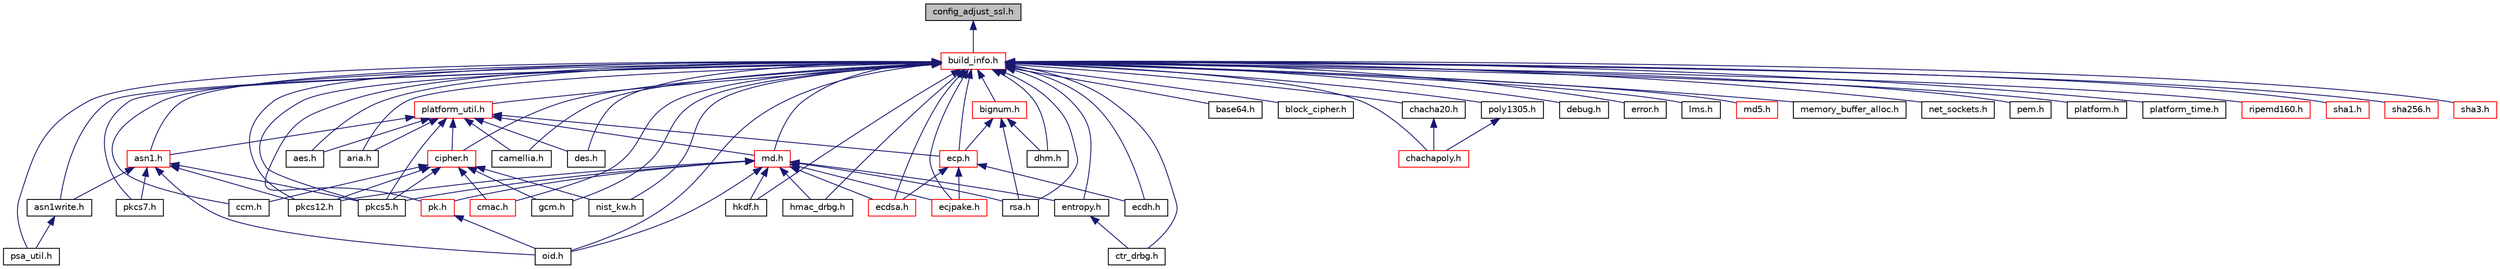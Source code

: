 digraph "config_adjust_ssl.h"
{
 // LATEX_PDF_SIZE
  edge [fontname="Helvetica",fontsize="10",labelfontname="Helvetica",labelfontsize="10"];
  node [fontname="Helvetica",fontsize="10",shape=record];
  Node1 [label="config_adjust_ssl.h",height=0.2,width=0.4,color="black", fillcolor="grey75", style="filled", fontcolor="black",tooltip="Adjust TLS configuration."];
  Node1 -> Node2 [dir="back",color="midnightblue",fontsize="10",style="solid",fontname="Helvetica"];
  Node2 [label="build_info.h",height=0.2,width=0.4,color="red", fillcolor="white", style="filled",URL="$mbedtls_2build__info_8h.html",tooltip="Build-time configuration info."];
  Node2 -> Node3 [dir="back",color="midnightblue",fontsize="10",style="solid",fontname="Helvetica"];
  Node3 [label="aes.h",height=0.2,width=0.4,color="black", fillcolor="white", style="filled",URL="$aes_8h.html",tooltip="This file contains AES definitions and functions."];
  Node2 -> Node4 [dir="back",color="midnightblue",fontsize="10",style="solid",fontname="Helvetica"];
  Node4 [label="aria.h",height=0.2,width=0.4,color="black", fillcolor="white", style="filled",URL="$aria_8h.html",tooltip="ARIA block cipher."];
  Node2 -> Node5 [dir="back",color="midnightblue",fontsize="10",style="solid",fontname="Helvetica"];
  Node5 [label="asn1.h",height=0.2,width=0.4,color="red", fillcolor="white", style="filled",URL="$asn1_8h.html",tooltip="Generic ASN.1 parsing."];
  Node5 -> Node6 [dir="back",color="midnightblue",fontsize="10",style="solid",fontname="Helvetica"];
  Node6 [label="asn1write.h",height=0.2,width=0.4,color="black", fillcolor="white", style="filled",URL="$asn1write_8h.html",tooltip="ASN.1 buffer writing functionality."];
  Node6 -> Node7 [dir="back",color="midnightblue",fontsize="10",style="solid",fontname="Helvetica"];
  Node7 [label="psa_util.h",height=0.2,width=0.4,color="black", fillcolor="white", style="filled",URL="$psa__util_8h.html",tooltip="Utility functions for the use of the PSA Crypto library."];
  Node5 -> Node8 [dir="back",color="midnightblue",fontsize="10",style="solid",fontname="Helvetica"];
  Node8 [label="oid.h",height=0.2,width=0.4,color="black", fillcolor="white", style="filled",URL="$oid_8h.html",tooltip="Object Identifier (OID) database."];
  Node5 -> Node9 [dir="back",color="midnightblue",fontsize="10",style="solid",fontname="Helvetica"];
  Node9 [label="pkcs12.h",height=0.2,width=0.4,color="black", fillcolor="white", style="filled",URL="$pkcs12_8h.html",tooltip="PKCS#12 Personal Information Exchange Syntax."];
  Node5 -> Node10 [dir="back",color="midnightblue",fontsize="10",style="solid",fontname="Helvetica"];
  Node10 [label="pkcs5.h",height=0.2,width=0.4,color="black", fillcolor="white", style="filled",URL="$pkcs5_8h.html",tooltip="PKCS#5 functions."];
  Node5 -> Node11 [dir="back",color="midnightblue",fontsize="10",style="solid",fontname="Helvetica"];
  Node11 [label="pkcs7.h",height=0.2,width=0.4,color="black", fillcolor="white", style="filled",URL="$pkcs7_8h.html",tooltip="PKCS #7 generic defines and structures https://tools.ietf.org/html/rfc2315."];
  Node2 -> Node6 [dir="back",color="midnightblue",fontsize="10",style="solid",fontname="Helvetica"];
  Node2 -> Node16 [dir="back",color="midnightblue",fontsize="10",style="solid",fontname="Helvetica"];
  Node16 [label="base64.h",height=0.2,width=0.4,color="black", fillcolor="white", style="filled",URL="$base64_8h.html",tooltip="RFC 1521 base64 encoding/decoding."];
  Node2 -> Node17 [dir="back",color="midnightblue",fontsize="10",style="solid",fontname="Helvetica"];
  Node17 [label="bignum.h",height=0.2,width=0.4,color="red", fillcolor="white", style="filled",URL="$bignum_8h.html",tooltip="Multi-precision integer library."];
  Node17 -> Node18 [dir="back",color="midnightblue",fontsize="10",style="solid",fontname="Helvetica"];
  Node18 [label="dhm.h",height=0.2,width=0.4,color="black", fillcolor="white", style="filled",URL="$dhm_8h.html",tooltip="This file contains Diffie-Hellman-Merkle (DHM) key exchange definitions and functions."];
  Node17 -> Node19 [dir="back",color="midnightblue",fontsize="10",style="solid",fontname="Helvetica"];
  Node19 [label="ecp.h",height=0.2,width=0.4,color="red", fillcolor="white", style="filled",URL="$ecp_8h.html",tooltip="This file provides an API for Elliptic Curves over GF(P) (ECP)."];
  Node19 -> Node20 [dir="back",color="midnightblue",fontsize="10",style="solid",fontname="Helvetica"];
  Node20 [label="ecdh.h",height=0.2,width=0.4,color="black", fillcolor="white", style="filled",URL="$ecdh_8h.html",tooltip="This file contains ECDH definitions and functions."];
  Node19 -> Node21 [dir="back",color="midnightblue",fontsize="10",style="solid",fontname="Helvetica"];
  Node21 [label="ecdsa.h",height=0.2,width=0.4,color="red", fillcolor="white", style="filled",URL="$ecdsa_8h.html",tooltip="This file contains ECDSA definitions and functions."];
  Node19 -> Node35 [dir="back",color="midnightblue",fontsize="10",style="solid",fontname="Helvetica"];
  Node35 [label="ecjpake.h",height=0.2,width=0.4,color="red", fillcolor="white", style="filled",URL="$ecjpake_8h.html",tooltip="Elliptic curve J-PAKE."];
  Node17 -> Node36 [dir="back",color="midnightblue",fontsize="10",style="solid",fontname="Helvetica"];
  Node36 [label="rsa.h",height=0.2,width=0.4,color="black", fillcolor="white", style="filled",URL="$rsa_8h.html",tooltip="This file provides an API for the RSA public-key cryptosystem."];
  Node2 -> Node37 [dir="back",color="midnightblue",fontsize="10",style="solid",fontname="Helvetica"];
  Node37 [label="block_cipher.h",height=0.2,width=0.4,color="black", fillcolor="white", style="filled",URL="$block__cipher_8h.html",tooltip="Internal abstraction layer."];
  Node2 -> Node38 [dir="back",color="midnightblue",fontsize="10",style="solid",fontname="Helvetica"];
  Node38 [label="camellia.h",height=0.2,width=0.4,color="black", fillcolor="white", style="filled",URL="$camellia_8h.html",tooltip="Camellia block cipher."];
  Node2 -> Node39 [dir="back",color="midnightblue",fontsize="10",style="solid",fontname="Helvetica"];
  Node39 [label="ccm.h",height=0.2,width=0.4,color="black", fillcolor="white", style="filled",URL="$ccm_8h.html",tooltip="This file provides an API for the CCM authenticated encryption mode for block ciphers."];
  Node2 -> Node40 [dir="back",color="midnightblue",fontsize="10",style="solid",fontname="Helvetica"];
  Node40 [label="chacha20.h",height=0.2,width=0.4,color="black", fillcolor="white", style="filled",URL="$chacha20_8h.html",tooltip="This file contains ChaCha20 definitions and functions."];
  Node40 -> Node41 [dir="back",color="midnightblue",fontsize="10",style="solid",fontname="Helvetica"];
  Node41 [label="chachapoly.h",height=0.2,width=0.4,color="red", fillcolor="white", style="filled",URL="$chachapoly_8h.html",tooltip="This file contains the AEAD-ChaCha20-Poly1305 definitions and functions."];
  Node2 -> Node41 [dir="back",color="midnightblue",fontsize="10",style="solid",fontname="Helvetica"];
  Node2 -> Node42 [dir="back",color="midnightblue",fontsize="10",style="solid",fontname="Helvetica"];
  Node42 [label="cipher.h",height=0.2,width=0.4,color="red", fillcolor="white", style="filled",URL="$cipher_8h.html",tooltip="This file contains an abstraction interface for use with the cipher primitives provided by the librar..."];
  Node42 -> Node39 [dir="back",color="midnightblue",fontsize="10",style="solid",fontname="Helvetica"];
  Node42 -> Node43 [dir="back",color="midnightblue",fontsize="10",style="solid",fontname="Helvetica"];
  Node43 [label="cmac.h",height=0.2,width=0.4,color="red", fillcolor="white", style="filled",URL="$cmac_8h.html",tooltip="This file contains CMAC definitions and functions."];
  Node42 -> Node44 [dir="back",color="midnightblue",fontsize="10",style="solid",fontname="Helvetica"];
  Node44 [label="gcm.h",height=0.2,width=0.4,color="black", fillcolor="white", style="filled",URL="$gcm_8h.html",tooltip="This file contains GCM definitions and functions."];
  Node42 -> Node45 [dir="back",color="midnightblue",fontsize="10",style="solid",fontname="Helvetica"];
  Node45 [label="nist_kw.h",height=0.2,width=0.4,color="black", fillcolor="white", style="filled",URL="$nist__kw_8h.html",tooltip="This file provides an API for key wrapping (KW) and key wrapping with padding (KWP) as defined in NIS..."];
  Node42 -> Node9 [dir="back",color="midnightblue",fontsize="10",style="solid",fontname="Helvetica"];
  Node42 -> Node10 [dir="back",color="midnightblue",fontsize="10",style="solid",fontname="Helvetica"];
  Node2 -> Node43 [dir="back",color="midnightblue",fontsize="10",style="solid",fontname="Helvetica"];
  Node2 -> Node26 [dir="back",color="midnightblue",fontsize="10",style="solid",fontname="Helvetica"];
  Node26 [label="ctr_drbg.h",height=0.2,width=0.4,color="black", fillcolor="white", style="filled",URL="$ctr__drbg_8h.html",tooltip="This file contains definitions and functions for the CTR_DRBG pseudorandom generator."];
  Node2 -> Node49 [dir="back",color="midnightblue",fontsize="10",style="solid",fontname="Helvetica"];
  Node49 [label="entropy.h",height=0.2,width=0.4,color="black", fillcolor="white", style="filled",URL="$entropy_8h.html",tooltip="Entropy accumulator implementation."];
  Node49 -> Node26 [dir="back",color="midnightblue",fontsize="10",style="solid",fontname="Helvetica"];
  Node2 -> Node50 [dir="back",color="midnightblue",fontsize="10",style="solid",fontname="Helvetica"];
  Node50 [label="md.h",height=0.2,width=0.4,color="red", fillcolor="white", style="filled",URL="$md_8h.html",tooltip="This file contains the generic functions for message-digest (hashing) and HMAC."];
  Node50 -> Node49 [dir="back",color="midnightblue",fontsize="10",style="solid",fontname="Helvetica"];
  Node50 -> Node21 [dir="back",color="midnightblue",fontsize="10",style="solid",fontname="Helvetica"];
  Node50 -> Node35 [dir="back",color="midnightblue",fontsize="10",style="solid",fontname="Helvetica"];
  Node50 -> Node51 [dir="back",color="midnightblue",fontsize="10",style="solid",fontname="Helvetica"];
  Node51 [label="hkdf.h",height=0.2,width=0.4,color="black", fillcolor="white", style="filled",URL="$hkdf_8h.html",tooltip="This file contains the HKDF interface."];
  Node50 -> Node52 [dir="back",color="midnightblue",fontsize="10",style="solid",fontname="Helvetica"];
  Node52 [label="hmac_drbg.h",height=0.2,width=0.4,color="black", fillcolor="white", style="filled",URL="$hmac__drbg_8h.html",tooltip="The HMAC_DRBG pseudorandom generator."];
  Node50 -> Node8 [dir="back",color="midnightblue",fontsize="10",style="solid",fontname="Helvetica"];
  Node50 -> Node53 [dir="back",color="midnightblue",fontsize="10",style="solid",fontname="Helvetica"];
  Node53 [label="pk.h",height=0.2,width=0.4,color="red", fillcolor="white", style="filled",URL="$pk_8h.html",tooltip="Public Key abstraction layer."];
  Node53 -> Node8 [dir="back",color="midnightblue",fontsize="10",style="solid",fontname="Helvetica"];
  Node50 -> Node9 [dir="back",color="midnightblue",fontsize="10",style="solid",fontname="Helvetica"];
  Node50 -> Node10 [dir="back",color="midnightblue",fontsize="10",style="solid",fontname="Helvetica"];
  Node50 -> Node36 [dir="back",color="midnightblue",fontsize="10",style="solid",fontname="Helvetica"];
  Node2 -> Node28 [dir="back",color="midnightblue",fontsize="10",style="solid",fontname="Helvetica"];
  Node28 [label="debug.h",height=0.2,width=0.4,color="black", fillcolor="white", style="filled",URL="$debug_8h.html",tooltip="Functions for controlling and providing debug output from the library."];
  Node2 -> Node54 [dir="back",color="midnightblue",fontsize="10",style="solid",fontname="Helvetica"];
  Node54 [label="des.h",height=0.2,width=0.4,color="black", fillcolor="white", style="filled",URL="$des_8h.html",tooltip="DES block cipher."];
  Node2 -> Node18 [dir="back",color="midnightblue",fontsize="10",style="solid",fontname="Helvetica"];
  Node2 -> Node20 [dir="back",color="midnightblue",fontsize="10",style="solid",fontname="Helvetica"];
  Node2 -> Node21 [dir="back",color="midnightblue",fontsize="10",style="solid",fontname="Helvetica"];
  Node2 -> Node35 [dir="back",color="midnightblue",fontsize="10",style="solid",fontname="Helvetica"];
  Node2 -> Node19 [dir="back",color="midnightblue",fontsize="10",style="solid",fontname="Helvetica"];
  Node2 -> Node55 [dir="back",color="midnightblue",fontsize="10",style="solid",fontname="Helvetica"];
  Node55 [label="error.h",height=0.2,width=0.4,color="black", fillcolor="white", style="filled",URL="$mbedtls_2error_8h.html",tooltip="Error to string translation."];
  Node2 -> Node44 [dir="back",color="midnightblue",fontsize="10",style="solid",fontname="Helvetica"];
  Node2 -> Node51 [dir="back",color="midnightblue",fontsize="10",style="solid",fontname="Helvetica"];
  Node2 -> Node52 [dir="back",color="midnightblue",fontsize="10",style="solid",fontname="Helvetica"];
  Node2 -> Node56 [dir="back",color="midnightblue",fontsize="10",style="solid",fontname="Helvetica"];
  Node56 [label="lms.h",height=0.2,width=0.4,color="black", fillcolor="white", style="filled",URL="$lms_8h.html",tooltip="This file provides an API for the LMS post-quantum-safe stateful-hash public-key signature scheme as ..."];
  Node2 -> Node57 [dir="back",color="midnightblue",fontsize="10",style="solid",fontname="Helvetica"];
  Node57 [label="md5.h",height=0.2,width=0.4,color="red", fillcolor="white", style="filled",URL="$md5_8h.html",tooltip="MD5 message digest algorithm (hash function)"];
  Node2 -> Node58 [dir="back",color="midnightblue",fontsize="10",style="solid",fontname="Helvetica"];
  Node58 [label="memory_buffer_alloc.h",height=0.2,width=0.4,color="black", fillcolor="white", style="filled",URL="$memory__buffer__alloc_8h.html",tooltip="Buffer-based memory allocator."];
  Node2 -> Node29 [dir="back",color="midnightblue",fontsize="10",style="solid",fontname="Helvetica"];
  Node29 [label="net_sockets.h",height=0.2,width=0.4,color="black", fillcolor="white", style="filled",URL="$net__sockets_8h.html",tooltip="Network sockets abstraction layer to integrate Mbed TLS into a BSD-style sockets API."];
  Node2 -> Node45 [dir="back",color="midnightblue",fontsize="10",style="solid",fontname="Helvetica"];
  Node2 -> Node8 [dir="back",color="midnightblue",fontsize="10",style="solid",fontname="Helvetica"];
  Node2 -> Node59 [dir="back",color="midnightblue",fontsize="10",style="solid",fontname="Helvetica"];
  Node59 [label="pem.h",height=0.2,width=0.4,color="black", fillcolor="white", style="filled",URL="$pem_8h.html",tooltip="Privacy Enhanced Mail (PEM) decoding."];
  Node2 -> Node53 [dir="back",color="midnightblue",fontsize="10",style="solid",fontname="Helvetica"];
  Node2 -> Node9 [dir="back",color="midnightblue",fontsize="10",style="solid",fontname="Helvetica"];
  Node2 -> Node10 [dir="back",color="midnightblue",fontsize="10",style="solid",fontname="Helvetica"];
  Node2 -> Node11 [dir="back",color="midnightblue",fontsize="10",style="solid",fontname="Helvetica"];
  Node2 -> Node60 [dir="back",color="midnightblue",fontsize="10",style="solid",fontname="Helvetica"];
  Node60 [label="platform.h",height=0.2,width=0.4,color="black", fillcolor="white", style="filled",URL="$platform_8h.html",tooltip="This file contains the definitions and functions of the Mbed TLS platform abstraction layer."];
  Node2 -> Node61 [dir="back",color="midnightblue",fontsize="10",style="solid",fontname="Helvetica"];
  Node61 [label="platform_time.h",height=0.2,width=0.4,color="black", fillcolor="white", style="filled",URL="$platform__time_8h.html",tooltip="Mbed TLS Platform time abstraction."];
  Node2 -> Node62 [dir="back",color="midnightblue",fontsize="10",style="solid",fontname="Helvetica"];
  Node62 [label="platform_util.h",height=0.2,width=0.4,color="red", fillcolor="white", style="filled",URL="$platform__util_8h.html",tooltip="Common and shared functions used by multiple modules in the Mbed TLS library."];
  Node62 -> Node3 [dir="back",color="midnightblue",fontsize="10",style="solid",fontname="Helvetica"];
  Node62 -> Node4 [dir="back",color="midnightblue",fontsize="10",style="solid",fontname="Helvetica"];
  Node62 -> Node5 [dir="back",color="midnightblue",fontsize="10",style="solid",fontname="Helvetica"];
  Node62 -> Node38 [dir="back",color="midnightblue",fontsize="10",style="solid",fontname="Helvetica"];
  Node62 -> Node42 [dir="back",color="midnightblue",fontsize="10",style="solid",fontname="Helvetica"];
  Node62 -> Node50 [dir="back",color="midnightblue",fontsize="10",style="solid",fontname="Helvetica"];
  Node62 -> Node54 [dir="back",color="midnightblue",fontsize="10",style="solid",fontname="Helvetica"];
  Node62 -> Node19 [dir="back",color="midnightblue",fontsize="10",style="solid",fontname="Helvetica"];
  Node62 -> Node10 [dir="back",color="midnightblue",fontsize="10",style="solid",fontname="Helvetica"];
  Node2 -> Node63 [dir="back",color="midnightblue",fontsize="10",style="solid",fontname="Helvetica"];
  Node63 [label="poly1305.h",height=0.2,width=0.4,color="black", fillcolor="white", style="filled",URL="$poly1305_8h.html",tooltip="This file contains Poly1305 definitions and functions."];
  Node63 -> Node41 [dir="back",color="midnightblue",fontsize="10",style="solid",fontname="Helvetica"];
  Node2 -> Node7 [dir="back",color="midnightblue",fontsize="10",style="solid",fontname="Helvetica"];
  Node2 -> Node64 [dir="back",color="midnightblue",fontsize="10",style="solid",fontname="Helvetica"];
  Node64 [label="ripemd160.h",height=0.2,width=0.4,color="red", fillcolor="white", style="filled",URL="$ripemd160_8h.html",tooltip="RIPE MD-160 message digest."];
  Node2 -> Node36 [dir="back",color="midnightblue",fontsize="10",style="solid",fontname="Helvetica"];
  Node2 -> Node65 [dir="back",color="midnightblue",fontsize="10",style="solid",fontname="Helvetica"];
  Node65 [label="sha1.h",height=0.2,width=0.4,color="red", fillcolor="white", style="filled",URL="$sha1_8h.html",tooltip="This file contains SHA-1 definitions and functions."];
  Node2 -> Node66 [dir="back",color="midnightblue",fontsize="10",style="solid",fontname="Helvetica"];
  Node66 [label="sha256.h",height=0.2,width=0.4,color="red", fillcolor="white", style="filled",URL="$sha256_8h.html",tooltip="This file contains SHA-224 and SHA-256 definitions and functions."];
  Node2 -> Node67 [dir="back",color="midnightblue",fontsize="10",style="solid",fontname="Helvetica"];
  Node67 [label="sha3.h",height=0.2,width=0.4,color="red", fillcolor="white", style="filled",URL="$sha3_8h.html",tooltip="This file contains SHA-3 definitions and functions."];
}
